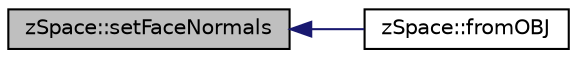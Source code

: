 digraph "zSpace::setFaceNormals"
{
  edge [fontname="Helvetica",fontsize="10",labelfontname="Helvetica",labelfontsize="10"];
  node [fontname="Helvetica",fontsize="10",shape=record];
  rankdir="LR";
  Node158 [label="zSpace::setFaceNormals",height=0.2,width=0.4,color="black", fillcolor="grey75", style="filled", fontcolor="black"];
  Node158 -> Node159 [dir="back",color="midnightblue",fontsize="10",style="solid",fontname="Helvetica"];
  Node159 [label="zSpace::fromOBJ",height=0.2,width=0.4,color="black", fillcolor="white", style="filled",URL="$group__z_i_o___mesh.html#gad60778d5e70ebdcc0bd24babf3afa810",tooltip="This method imports zMesh from an OBJ file. "];
}
